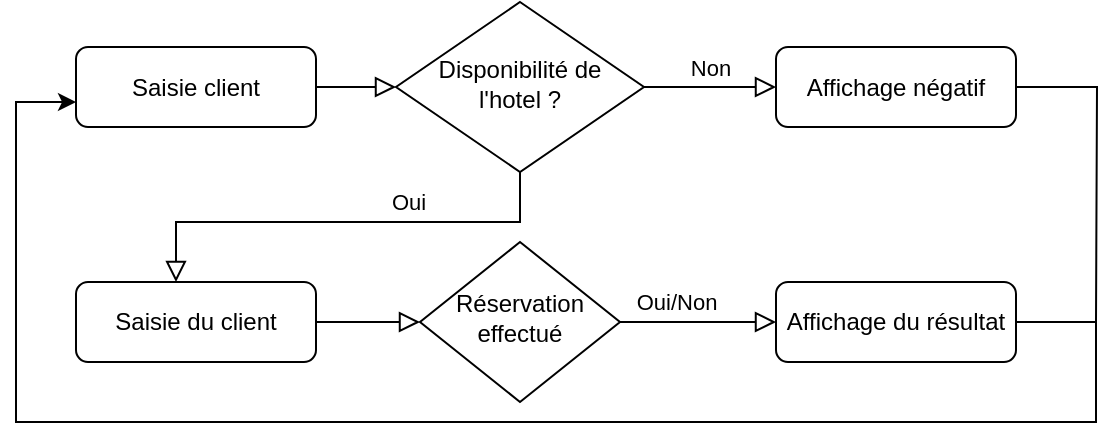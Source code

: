 <mxfile version="14.5.1" type="device"><diagram id="C5RBs43oDa-KdzZeNtuy" name="Page-1"><mxGraphModel dx="621" dy="466" grid="1" gridSize="10" guides="1" tooltips="1" connect="1" arrows="1" fold="1" page="1" pageScale="1" pageWidth="827" pageHeight="1169" math="0" shadow="0"><root><mxCell id="WIyWlLk6GJQsqaUBKTNV-0"/><mxCell id="WIyWlLk6GJQsqaUBKTNV-1" parent="WIyWlLk6GJQsqaUBKTNV-0"/><mxCell id="WIyWlLk6GJQsqaUBKTNV-2" value="" style="rounded=0;html=1;jettySize=auto;orthogonalLoop=1;fontSize=11;endArrow=block;endFill=0;endSize=8;strokeWidth=1;shadow=0;labelBackgroundColor=none;edgeStyle=orthogonalEdgeStyle;" parent="WIyWlLk6GJQsqaUBKTNV-1" source="WIyWlLk6GJQsqaUBKTNV-3" target="WIyWlLk6GJQsqaUBKTNV-6" edge="1"><mxGeometry relative="1" as="geometry"/></mxCell><mxCell id="WIyWlLk6GJQsqaUBKTNV-3" value="Saisie client" style="rounded=1;whiteSpace=wrap;html=1;fontSize=12;glass=0;strokeWidth=1;shadow=0;" parent="WIyWlLk6GJQsqaUBKTNV-1" vertex="1"><mxGeometry x="90" y="332.5" width="120" height="40" as="geometry"/></mxCell><mxCell id="WIyWlLk6GJQsqaUBKTNV-4" value="Oui" style="rounded=0;html=1;jettySize=auto;orthogonalLoop=1;fontSize=11;endArrow=block;endFill=0;endSize=8;strokeWidth=1;shadow=0;labelBackgroundColor=none;edgeStyle=orthogonalEdgeStyle;" parent="WIyWlLk6GJQsqaUBKTNV-1" source="WIyWlLk6GJQsqaUBKTNV-6" target="9Q9ljDmCVJyBqJI-Uv8X-0" edge="1"><mxGeometry x="-0.287" y="-10" relative="1" as="geometry"><mxPoint as="offset"/><Array as="points"><mxPoint x="312" y="420"/><mxPoint x="140" y="420"/></Array></mxGeometry></mxCell><mxCell id="WIyWlLk6GJQsqaUBKTNV-5" value="Non" style="edgeStyle=orthogonalEdgeStyle;rounded=0;html=1;jettySize=auto;orthogonalLoop=1;fontSize=11;endArrow=block;endFill=0;endSize=8;strokeWidth=1;shadow=0;labelBackgroundColor=none;" parent="WIyWlLk6GJQsqaUBKTNV-1" source="WIyWlLk6GJQsqaUBKTNV-6" target="WIyWlLk6GJQsqaUBKTNV-7" edge="1"><mxGeometry y="10" relative="1" as="geometry"><mxPoint as="offset"/></mxGeometry></mxCell><mxCell id="WIyWlLk6GJQsqaUBKTNV-6" value="Disponibilité de l'hotel ?" style="rhombus;whiteSpace=wrap;html=1;shadow=0;fontFamily=Helvetica;fontSize=12;align=center;strokeWidth=1;spacing=6;spacingTop=-4;" parent="WIyWlLk6GJQsqaUBKTNV-1" vertex="1"><mxGeometry x="250" y="310" width="124" height="85" as="geometry"/></mxCell><mxCell id="HGtpPw2AuQjveUi3z0Rv-4" style="edgeStyle=orthogonalEdgeStyle;rounded=0;orthogonalLoop=1;jettySize=auto;html=1;endArrow=none;endFill=0;" edge="1" parent="WIyWlLk6GJQsqaUBKTNV-1" source="WIyWlLk6GJQsqaUBKTNV-7"><mxGeometry relative="1" as="geometry"><mxPoint x="600" y="470" as="targetPoint"/></mxGeometry></mxCell><mxCell id="WIyWlLk6GJQsqaUBKTNV-7" value="Affichage négatif" style="rounded=1;whiteSpace=wrap;html=1;fontSize=12;glass=0;strokeWidth=1;shadow=0;" parent="WIyWlLk6GJQsqaUBKTNV-1" vertex="1"><mxGeometry x="440" y="332.5" width="120" height="40" as="geometry"/></mxCell><mxCell id="WIyWlLk6GJQsqaUBKTNV-10" value="Réservation effectué" style="rhombus;whiteSpace=wrap;html=1;shadow=0;fontFamily=Helvetica;fontSize=12;align=center;strokeWidth=1;spacing=6;spacingTop=-4;" parent="WIyWlLk6GJQsqaUBKTNV-1" vertex="1"><mxGeometry x="262" y="430" width="100" height="80" as="geometry"/></mxCell><mxCell id="HGtpPw2AuQjveUi3z0Rv-3" style="edgeStyle=orthogonalEdgeStyle;rounded=0;orthogonalLoop=1;jettySize=auto;html=1;" edge="1" parent="WIyWlLk6GJQsqaUBKTNV-1" source="WIyWlLk6GJQsqaUBKTNV-11" target="WIyWlLk6GJQsqaUBKTNV-3"><mxGeometry relative="1" as="geometry"><Array as="points"><mxPoint x="600" y="470"/><mxPoint x="600" y="520"/><mxPoint x="60" y="520"/><mxPoint x="60" y="360"/></Array></mxGeometry></mxCell><mxCell id="WIyWlLk6GJQsqaUBKTNV-11" value="Affichage du résultat" style="rounded=1;whiteSpace=wrap;html=1;fontSize=12;glass=0;strokeWidth=1;shadow=0;" parent="WIyWlLk6GJQsqaUBKTNV-1" vertex="1"><mxGeometry x="440" y="450" width="120" height="40" as="geometry"/></mxCell><mxCell id="9Q9ljDmCVJyBqJI-Uv8X-0" value="Saisie du client" style="rounded=1;whiteSpace=wrap;html=1;fontSize=12;glass=0;strokeWidth=1;shadow=0;" parent="WIyWlLk6GJQsqaUBKTNV-1" vertex="1"><mxGeometry x="90" y="450" width="120" height="40" as="geometry"/></mxCell><mxCell id="9Q9ljDmCVJyBqJI-Uv8X-2" value="" style="rounded=0;html=1;jettySize=auto;orthogonalLoop=1;fontSize=11;endArrow=block;endFill=0;endSize=8;strokeWidth=1;shadow=0;labelBackgroundColor=none;edgeStyle=orthogonalEdgeStyle;" parent="WIyWlLk6GJQsqaUBKTNV-1" source="9Q9ljDmCVJyBqJI-Uv8X-0" target="WIyWlLk6GJQsqaUBKTNV-10" edge="1"><mxGeometry relative="1" as="geometry"><mxPoint x="260" y="415" as="sourcePoint"/><mxPoint x="260" y="470" as="targetPoint"/></mxGeometry></mxCell><mxCell id="HGtpPw2AuQjveUi3z0Rv-1" value="Oui/Non" style="rounded=0;html=1;jettySize=auto;orthogonalLoop=1;fontSize=11;endArrow=block;endFill=0;endSize=8;strokeWidth=1;shadow=0;labelBackgroundColor=none;edgeStyle=orthogonalEdgeStyle;" edge="1" parent="WIyWlLk6GJQsqaUBKTNV-1" source="WIyWlLk6GJQsqaUBKTNV-10" target="WIyWlLk6GJQsqaUBKTNV-11"><mxGeometry x="-0.282" y="10" relative="1" as="geometry"><mxPoint as="offset"/><Array as="points"><mxPoint x="360" y="470"/><mxPoint x="360" y="470"/></Array><mxPoint x="332" y="415" as="sourcePoint"/><mxPoint x="160" y="470" as="targetPoint"/></mxGeometry></mxCell></root></mxGraphModel></diagram></mxfile>